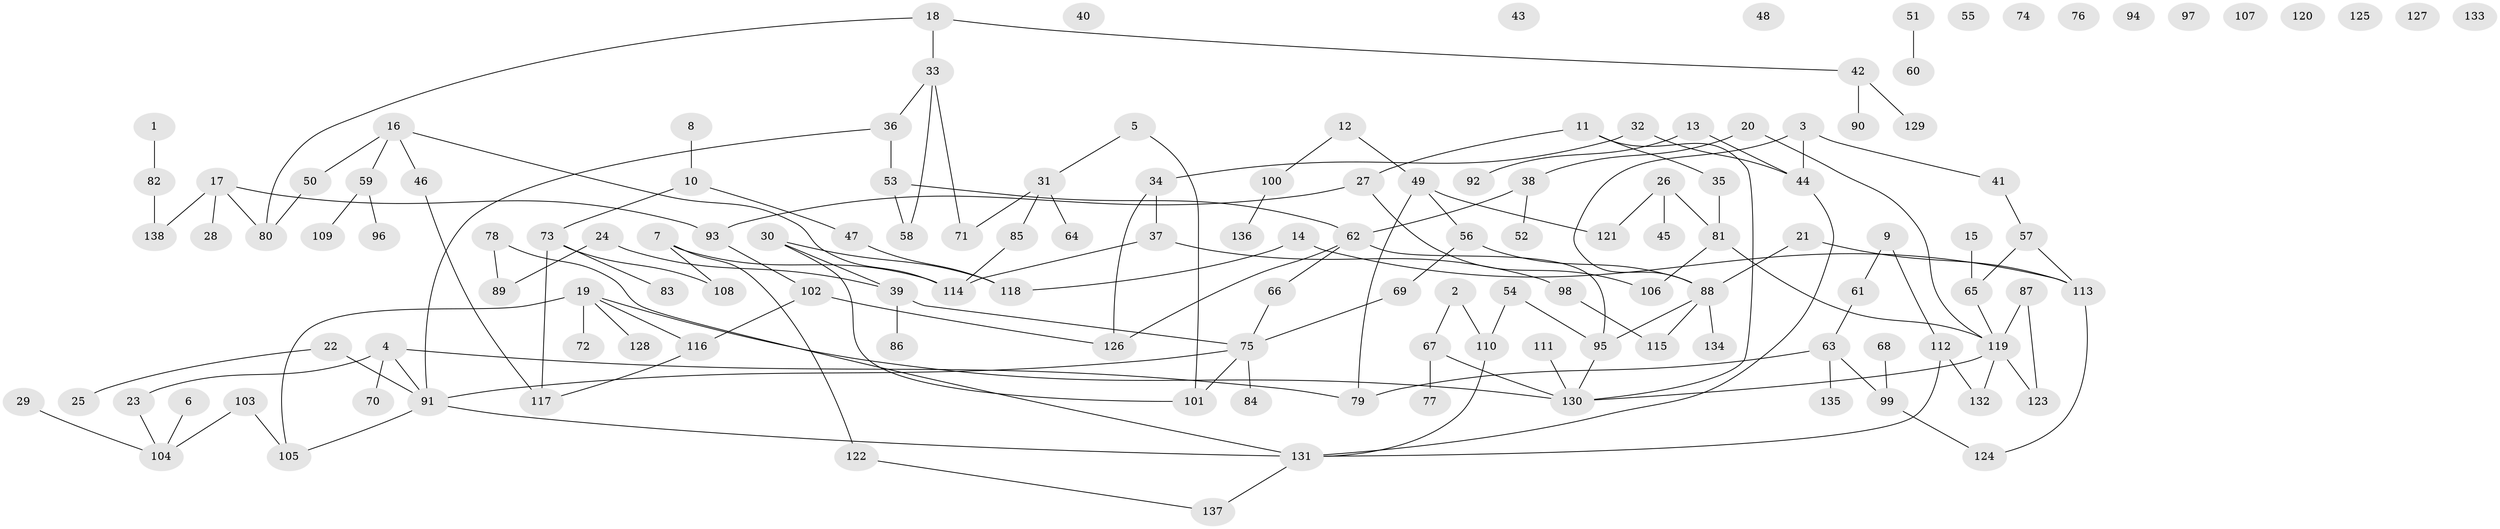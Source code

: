 // coarse degree distribution, {1: 0.21951219512195122, 2: 0.21951219512195122, 5: 0.04878048780487805, 15: 0.012195121951219513, 4: 0.0975609756097561, 3: 0.18292682926829268, 7: 0.024390243902439025, 6: 0.024390243902439025, 0: 0.15853658536585366, 8: 0.012195121951219513}
// Generated by graph-tools (version 1.1) at 2025/16/03/04/25 18:16:27]
// undirected, 138 vertices, 157 edges
graph export_dot {
graph [start="1"]
  node [color=gray90,style=filled];
  1;
  2;
  3;
  4;
  5;
  6;
  7;
  8;
  9;
  10;
  11;
  12;
  13;
  14;
  15;
  16;
  17;
  18;
  19;
  20;
  21;
  22;
  23;
  24;
  25;
  26;
  27;
  28;
  29;
  30;
  31;
  32;
  33;
  34;
  35;
  36;
  37;
  38;
  39;
  40;
  41;
  42;
  43;
  44;
  45;
  46;
  47;
  48;
  49;
  50;
  51;
  52;
  53;
  54;
  55;
  56;
  57;
  58;
  59;
  60;
  61;
  62;
  63;
  64;
  65;
  66;
  67;
  68;
  69;
  70;
  71;
  72;
  73;
  74;
  75;
  76;
  77;
  78;
  79;
  80;
  81;
  82;
  83;
  84;
  85;
  86;
  87;
  88;
  89;
  90;
  91;
  92;
  93;
  94;
  95;
  96;
  97;
  98;
  99;
  100;
  101;
  102;
  103;
  104;
  105;
  106;
  107;
  108;
  109;
  110;
  111;
  112;
  113;
  114;
  115;
  116;
  117;
  118;
  119;
  120;
  121;
  122;
  123;
  124;
  125;
  126;
  127;
  128;
  129;
  130;
  131;
  132;
  133;
  134;
  135;
  136;
  137;
  138;
  1 -- 82;
  2 -- 67;
  2 -- 110;
  3 -- 41;
  3 -- 44;
  3 -- 88;
  4 -- 23;
  4 -- 70;
  4 -- 79;
  4 -- 91;
  5 -- 31;
  5 -- 101;
  6 -- 104;
  7 -- 108;
  7 -- 114;
  7 -- 122;
  8 -- 10;
  9 -- 61;
  9 -- 112;
  10 -- 47;
  10 -- 73;
  11 -- 27;
  11 -- 35;
  11 -- 130;
  12 -- 49;
  12 -- 100;
  13 -- 44;
  13 -- 92;
  14 -- 113;
  14 -- 118;
  15 -- 65;
  16 -- 46;
  16 -- 50;
  16 -- 59;
  16 -- 114;
  17 -- 28;
  17 -- 80;
  17 -- 93;
  17 -- 138;
  18 -- 33;
  18 -- 42;
  18 -- 80;
  19 -- 72;
  19 -- 105;
  19 -- 116;
  19 -- 128;
  19 -- 130;
  20 -- 38;
  20 -- 119;
  21 -- 88;
  21 -- 113;
  22 -- 25;
  22 -- 91;
  23 -- 104;
  24 -- 39;
  24 -- 89;
  26 -- 45;
  26 -- 81;
  26 -- 121;
  27 -- 93;
  27 -- 106;
  29 -- 104;
  30 -- 39;
  30 -- 101;
  30 -- 118;
  31 -- 64;
  31 -- 71;
  31 -- 85;
  32 -- 34;
  32 -- 44;
  33 -- 36;
  33 -- 58;
  33 -- 71;
  34 -- 37;
  34 -- 126;
  35 -- 81;
  36 -- 53;
  36 -- 91;
  37 -- 98;
  37 -- 114;
  38 -- 52;
  38 -- 62;
  39 -- 75;
  39 -- 86;
  41 -- 57;
  42 -- 90;
  42 -- 129;
  44 -- 131;
  46 -- 117;
  47 -- 118;
  49 -- 56;
  49 -- 79;
  49 -- 121;
  50 -- 80;
  51 -- 60;
  53 -- 58;
  53 -- 62;
  54 -- 95;
  54 -- 110;
  56 -- 69;
  56 -- 88;
  57 -- 65;
  57 -- 113;
  59 -- 96;
  59 -- 109;
  61 -- 63;
  62 -- 66;
  62 -- 95;
  62 -- 126;
  63 -- 79;
  63 -- 99;
  63 -- 135;
  65 -- 119;
  66 -- 75;
  67 -- 77;
  67 -- 130;
  68 -- 99;
  69 -- 75;
  73 -- 83;
  73 -- 108;
  73 -- 117;
  75 -- 84;
  75 -- 91;
  75 -- 101;
  78 -- 89;
  78 -- 131;
  81 -- 106;
  81 -- 119;
  82 -- 138;
  85 -- 114;
  87 -- 119;
  87 -- 123;
  88 -- 95;
  88 -- 115;
  88 -- 134;
  91 -- 105;
  91 -- 131;
  93 -- 102;
  95 -- 130;
  98 -- 115;
  99 -- 124;
  100 -- 136;
  102 -- 116;
  102 -- 126;
  103 -- 104;
  103 -- 105;
  110 -- 131;
  111 -- 130;
  112 -- 131;
  112 -- 132;
  113 -- 124;
  116 -- 117;
  119 -- 123;
  119 -- 130;
  119 -- 132;
  122 -- 137;
  131 -- 137;
}
